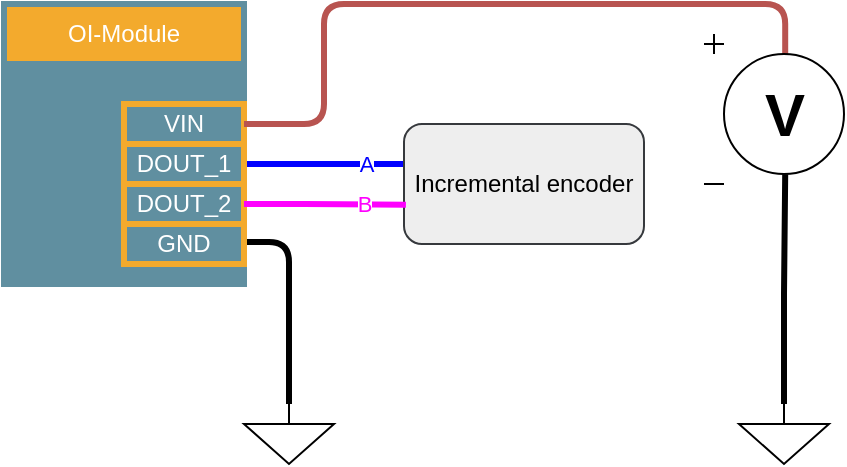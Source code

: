<mxfile version="26.2.15">
  <diagram name="Page-1" id="VxXOwJHOqu7lgPkNkDcb">
    <mxGraphModel dx="679" dy="417" grid="1" gridSize="10" guides="1" tooltips="1" connect="1" arrows="1" fold="1" page="1" pageScale="1" pageWidth="1169" pageHeight="827" math="0" shadow="0">
      <root>
        <mxCell id="0" />
        <mxCell id="1" parent="0" />
        <mxCell id="AnB6w5NlbLwUmc0SfIOT-2" value="OI-Module" style="rounded=0;whiteSpace=wrap;html=1;fillColor=#F3AA2D;fontColor=#FFFFFF;strokeColor=#608FA0;strokeWidth=3;" parent="1" vertex="1">
          <mxGeometry x="280" y="260" width="120" height="30" as="geometry" />
        </mxCell>
        <mxCell id="AnB6w5NlbLwUmc0SfIOT-4" value="" style="rounded=0;whiteSpace=wrap;html=1;fillColor=#608FA0;strokeColor=#608FA0;fontColor=#ffffff;strokeWidth=3;" parent="1" vertex="1">
          <mxGeometry x="280" y="290" width="120" height="110" as="geometry" />
        </mxCell>
        <mxCell id="AnB6w5NlbLwUmc0SfIOT-10" style="edgeStyle=orthogonalEdgeStyle;rounded=1;orthogonalLoop=1;jettySize=auto;html=1;exitX=1;exitY=0.5;exitDx=0;exitDy=0;endArrow=none;endFill=0;fillColor=#f8cecc;strokeColor=#0000FF;strokeWidth=3;curved=0;entryX=0.017;entryY=0.333;entryDx=0;entryDy=0;entryPerimeter=0;" parent="1" source="AnB6w5NlbLwUmc0SfIOT-7" target="C70HkB9b2IqKpsO-bdMS-8" edge="1">
          <mxGeometry relative="1" as="geometry">
            <mxPoint x="460" y="340" as="targetPoint" />
          </mxGeometry>
        </mxCell>
        <mxCell id="C70HkB9b2IqKpsO-bdMS-10" value="A" style="edgeLabel;html=1;align=center;verticalAlign=middle;resizable=0;points=[];fontColor=#0000FF;" vertex="1" connectable="0" parent="AnB6w5NlbLwUmc0SfIOT-10">
          <mxGeometry x="-0.139" relative="1" as="geometry">
            <mxPoint x="25" as="offset" />
          </mxGeometry>
        </mxCell>
        <mxCell id="AnB6w5NlbLwUmc0SfIOT-7" value="DOUT_1" style="rounded=0;whiteSpace=wrap;html=1;strokeColor=#F3AA2D;strokeWidth=3;fillColor=none;fontColor=#FFFFFF;" parent="1" vertex="1">
          <mxGeometry x="340" y="330" width="60" height="20" as="geometry" />
        </mxCell>
        <mxCell id="AnB6w5NlbLwUmc0SfIOT-8" value="VIN" style="rounded=0;whiteSpace=wrap;html=1;strokeColor=#F3AA2D;strokeWidth=3;fillColor=none;fontColor=#FFFFFF;" parent="1" vertex="1">
          <mxGeometry x="340" y="310" width="60" height="20" as="geometry" />
        </mxCell>
        <mxCell id="AnB6w5NlbLwUmc0SfIOT-11" style="edgeStyle=orthogonalEdgeStyle;rounded=1;orthogonalLoop=1;jettySize=auto;html=1;entryX=0.5;entryY=0;entryDx=0;entryDy=0;entryPerimeter=0;endArrow=none;endFill=0;strokeWidth=3;curved=0;" parent="1" source="AnB6w5NlbLwUmc0SfIOT-9" target="AnB6w5NlbLwUmc0SfIOT-12" edge="1">
          <mxGeometry relative="1" as="geometry">
            <mxPoint x="420" y="400.833" as="targetPoint" />
            <Array as="points">
              <mxPoint x="423" y="379" />
            </Array>
          </mxGeometry>
        </mxCell>
        <mxCell id="AnB6w5NlbLwUmc0SfIOT-9" value="GND" style="rounded=0;whiteSpace=wrap;html=1;strokeColor=#F3AA2D;strokeWidth=3;fillColor=none;fontColor=#FFFFFF;" parent="1" vertex="1">
          <mxGeometry x="340" y="370" width="60" height="20" as="geometry" />
        </mxCell>
        <mxCell id="AnB6w5NlbLwUmc0SfIOT-12" value="" style="pointerEvents=1;verticalLabelPosition=bottom;shadow=0;dashed=0;align=center;html=1;verticalAlign=top;shape=mxgraph.electrical.signal_sources.signal_ground;" parent="1" vertex="1">
          <mxGeometry x="400" y="460" width="45" height="30" as="geometry" />
        </mxCell>
        <mxCell id="AnB6w5NlbLwUmc0SfIOT-18" style="edgeStyle=orthogonalEdgeStyle;rounded=1;orthogonalLoop=1;jettySize=auto;html=1;exitX=0.58;exitY=0.135;exitDx=0;exitDy=0;exitPerimeter=0;entryX=1;entryY=0.5;entryDx=0;entryDy=0;endArrow=none;endFill=0;fillColor=#f8cecc;strokeColor=#b85450;strokeWidth=3;curved=0;" parent="1" source="AnB6w5NlbLwUmc0SfIOT-16" target="AnB6w5NlbLwUmc0SfIOT-8" edge="1">
          <mxGeometry relative="1" as="geometry">
            <Array as="points">
              <mxPoint x="671" y="260" />
              <mxPoint x="440" y="260" />
              <mxPoint x="440" y="320" />
            </Array>
          </mxGeometry>
        </mxCell>
        <mxCell id="AnB6w5NlbLwUmc0SfIOT-16" value="" style="pointerEvents=1;verticalLabelPosition=bottom;shadow=0;dashed=0;align=center;html=1;verticalAlign=top;shape=mxgraph.electrical.signal_sources.dc_source_1;" parent="1" vertex="1">
          <mxGeometry x="630" y="275" width="70" height="75" as="geometry" />
        </mxCell>
        <mxCell id="AnB6w5NlbLwUmc0SfIOT-17" value="V" style="text;html=1;align=center;verticalAlign=middle;resizable=0;points=[];autosize=1;strokeColor=none;fillColor=none;fontStyle=1;fontSize=30;" parent="1" vertex="1">
          <mxGeometry x="650" y="290" width="40" height="50" as="geometry" />
        </mxCell>
        <mxCell id="AnB6w5NlbLwUmc0SfIOT-20" value="" style="edgeStyle=orthogonalEdgeStyle;rounded=0;orthogonalLoop=1;jettySize=auto;html=1;endArrow=none;endFill=0;entryX=0.58;entryY=0.935;entryDx=0;entryDy=0;entryPerimeter=0;strokeWidth=3;" parent="1" source="AnB6w5NlbLwUmc0SfIOT-19" target="AnB6w5NlbLwUmc0SfIOT-16" edge="1">
          <mxGeometry relative="1" as="geometry" />
        </mxCell>
        <mxCell id="AnB6w5NlbLwUmc0SfIOT-19" value="" style="pointerEvents=1;verticalLabelPosition=bottom;shadow=0;dashed=0;align=center;html=1;verticalAlign=top;shape=mxgraph.electrical.signal_sources.signal_ground;" parent="1" vertex="1">
          <mxGeometry x="647.5" y="460" width="45" height="30" as="geometry" />
        </mxCell>
        <mxCell id="C70HkB9b2IqKpsO-bdMS-1" value="DOUT_2" style="rounded=0;whiteSpace=wrap;html=1;strokeColor=#F3AA2D;strokeWidth=3;fillColor=none;fontColor=#FFFFFF;" vertex="1" parent="1">
          <mxGeometry x="340" y="350" width="60" height="20" as="geometry" />
        </mxCell>
        <mxCell id="C70HkB9b2IqKpsO-bdMS-8" value="Incremental encoder" style="rounded=1;whiteSpace=wrap;html=1;fillColor=#eeeeee;strokeColor=#36393d;" vertex="1" parent="1">
          <mxGeometry x="480" y="320" width="120" height="60" as="geometry" />
        </mxCell>
        <mxCell id="C70HkB9b2IqKpsO-bdMS-9" style="edgeStyle=orthogonalEdgeStyle;rounded=1;orthogonalLoop=1;jettySize=auto;html=1;exitX=1;exitY=0.5;exitDx=0;exitDy=0;endArrow=none;endFill=0;fillColor=#f8cecc;strokeColor=#FF00FF;strokeWidth=3;curved=0;entryX=0.008;entryY=0.672;entryDx=0;entryDy=0;entryPerimeter=0;" edge="1" parent="1" source="C70HkB9b2IqKpsO-bdMS-1" target="C70HkB9b2IqKpsO-bdMS-8">
          <mxGeometry relative="1" as="geometry">
            <mxPoint x="410" y="350" as="sourcePoint" />
            <mxPoint x="492" y="350" as="targetPoint" />
            <Array as="points">
              <mxPoint x="440" y="360" />
            </Array>
          </mxGeometry>
        </mxCell>
        <mxCell id="C70HkB9b2IqKpsO-bdMS-11" value="B" style="edgeLabel;html=1;align=center;verticalAlign=middle;resizable=0;points=[];fontColor=#FF00FF;" vertex="1" connectable="0" parent="C70HkB9b2IqKpsO-bdMS-9">
          <mxGeometry x="-0.07" relative="1" as="geometry">
            <mxPoint x="22" as="offset" />
          </mxGeometry>
        </mxCell>
      </root>
    </mxGraphModel>
  </diagram>
</mxfile>
